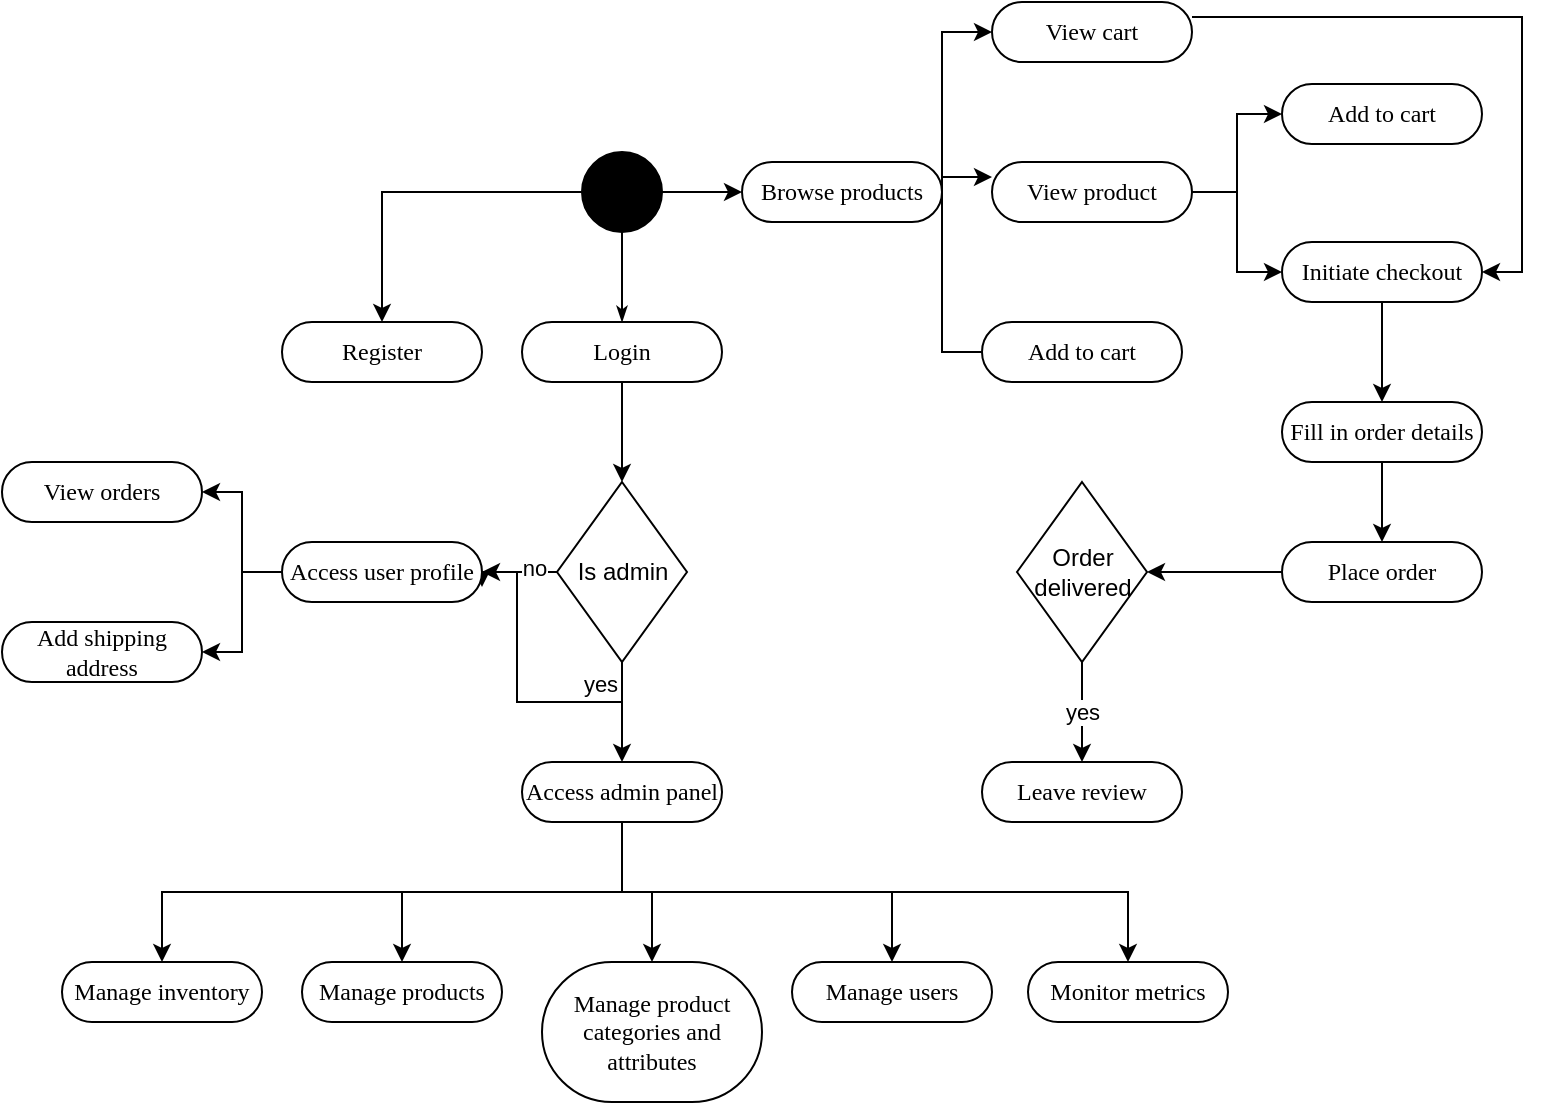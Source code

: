 <mxfile version="21.3.6" type="device">
  <diagram name="Page-1" id="0783ab3e-0a74-02c8-0abd-f7b4e66b4bec">
    <mxGraphModel dx="995" dy="1167" grid="1" gridSize="10" guides="1" tooltips="1" connect="1" arrows="1" fold="1" page="1" pageScale="1" pageWidth="850" pageHeight="1100" background="none" math="0" shadow="0">
      <root>
        <mxCell id="0" />
        <mxCell id="1" parent="0" />
        <mxCell id="wpOY_JcVpzbD0zorokMZ-32" style="edgeStyle=orthogonalEdgeStyle;rounded=0;orthogonalLoop=1;jettySize=auto;html=1;exitX=0;exitY=0.5;exitDx=0;exitDy=0;entryX=0.5;entryY=0;entryDx=0;entryDy=0;" edge="1" parent="1" source="60571a20871a0731-4" target="wpOY_JcVpzbD0zorokMZ-1">
          <mxGeometry relative="1" as="geometry" />
        </mxCell>
        <mxCell id="wpOY_JcVpzbD0zorokMZ-33" style="edgeStyle=orthogonalEdgeStyle;rounded=0;orthogonalLoop=1;jettySize=auto;html=1;exitX=1;exitY=0.5;exitDx=0;exitDy=0;entryX=0;entryY=0.5;entryDx=0;entryDy=0;" edge="1" parent="1" source="60571a20871a0731-4" target="wpOY_JcVpzbD0zorokMZ-4">
          <mxGeometry relative="1" as="geometry" />
        </mxCell>
        <mxCell id="60571a20871a0731-4" value="" style="ellipse;whiteSpace=wrap;html=1;rounded=0;shadow=0;comic=0;labelBackgroundColor=none;strokeWidth=1;fillColor=#000000;fontFamily=Verdana;fontSize=12;align=center;" parent="1" vertex="1">
          <mxGeometry x="1020" y="85" width="40" height="40" as="geometry" />
        </mxCell>
        <mxCell id="1c1d494c118603dd-27" style="edgeStyle=orthogonalEdgeStyle;rounded=0;html=1;labelBackgroundColor=none;startArrow=none;startFill=0;startSize=5;endArrow=classicThin;endFill=1;endSize=5;jettySize=auto;orthogonalLoop=1;strokeWidth=1;fontFamily=Verdana;fontSize=12" parent="1" source="60571a20871a0731-4" target="60571a20871a0731-8" edge="1">
          <mxGeometry relative="1" as="geometry" />
        </mxCell>
        <mxCell id="wpOY_JcVpzbD0zorokMZ-26" style="edgeStyle=orthogonalEdgeStyle;rounded=0;orthogonalLoop=1;jettySize=auto;html=1;exitX=0.5;exitY=1;exitDx=0;exitDy=0;entryX=0.5;entryY=0;entryDx=0;entryDy=0;" edge="1" parent="1" source="60571a20871a0731-8" target="wpOY_JcVpzbD0zorokMZ-2">
          <mxGeometry relative="1" as="geometry" />
        </mxCell>
        <mxCell id="60571a20871a0731-8" value="Login" style="rounded=1;whiteSpace=wrap;html=1;shadow=0;comic=0;labelBackgroundColor=none;strokeWidth=1;fontFamily=Verdana;fontSize=12;align=center;arcSize=50;" parent="1" vertex="1">
          <mxGeometry x="990" y="170" width="100" height="30" as="geometry" />
        </mxCell>
        <mxCell id="wpOY_JcVpzbD0zorokMZ-1" value="Register" style="rounded=1;whiteSpace=wrap;html=1;shadow=0;comic=0;labelBackgroundColor=none;strokeWidth=1;fontFamily=Verdana;fontSize=12;align=center;arcSize=50;" vertex="1" parent="1">
          <mxGeometry x="870" y="170" width="100" height="30" as="geometry" />
        </mxCell>
        <mxCell id="wpOY_JcVpzbD0zorokMZ-27" style="edgeStyle=orthogonalEdgeStyle;rounded=0;orthogonalLoop=1;jettySize=auto;html=1;exitX=0;exitY=0.5;exitDx=0;exitDy=0;entryX=1;entryY=0.75;entryDx=0;entryDy=0;" edge="1" parent="1" source="wpOY_JcVpzbD0zorokMZ-2" target="wpOY_JcVpzbD0zorokMZ-23">
          <mxGeometry relative="1" as="geometry" />
        </mxCell>
        <mxCell id="wpOY_JcVpzbD0zorokMZ-45" value="no" style="edgeLabel;html=1;align=center;verticalAlign=middle;resizable=0;points=[];" vertex="1" connectable="0" parent="wpOY_JcVpzbD0zorokMZ-27">
          <mxGeometry x="-0.444" y="-2" relative="1" as="geometry">
            <mxPoint x="1" as="offset" />
          </mxGeometry>
        </mxCell>
        <mxCell id="wpOY_JcVpzbD0zorokMZ-28" style="edgeStyle=orthogonalEdgeStyle;rounded=0;orthogonalLoop=1;jettySize=auto;html=1;exitX=0.5;exitY=1;exitDx=0;exitDy=0;entryX=0.5;entryY=0;entryDx=0;entryDy=0;" edge="1" parent="1" source="wpOY_JcVpzbD0zorokMZ-2" target="wpOY_JcVpzbD0zorokMZ-3">
          <mxGeometry relative="1" as="geometry" />
        </mxCell>
        <mxCell id="wpOY_JcVpzbD0zorokMZ-29" style="edgeStyle=orthogonalEdgeStyle;rounded=0;orthogonalLoop=1;jettySize=auto;html=1;exitX=0.5;exitY=1;exitDx=0;exitDy=0;entryX=1;entryY=0.5;entryDx=0;entryDy=0;" edge="1" parent="1" source="wpOY_JcVpzbD0zorokMZ-2" target="wpOY_JcVpzbD0zorokMZ-23">
          <mxGeometry relative="1" as="geometry" />
        </mxCell>
        <mxCell id="wpOY_JcVpzbD0zorokMZ-44" value="yes" style="edgeLabel;html=1;align=center;verticalAlign=middle;resizable=0;points=[];" vertex="1" connectable="0" parent="wpOY_JcVpzbD0zorokMZ-29">
          <mxGeometry x="-0.806" y="3" relative="1" as="geometry">
            <mxPoint x="-14" y="-4" as="offset" />
          </mxGeometry>
        </mxCell>
        <mxCell id="wpOY_JcVpzbD0zorokMZ-2" value="Is admin" style="rhombus;whiteSpace=wrap;html=1;" vertex="1" parent="1">
          <mxGeometry x="1007.5" y="250" width="65" height="90" as="geometry" />
        </mxCell>
        <mxCell id="wpOY_JcVpzbD0zorokMZ-46" style="edgeStyle=orthogonalEdgeStyle;rounded=0;orthogonalLoop=1;jettySize=auto;html=1;exitX=0.5;exitY=1;exitDx=0;exitDy=0;entryX=0.5;entryY=0;entryDx=0;entryDy=0;" edge="1" parent="1" source="wpOY_JcVpzbD0zorokMZ-3" target="wpOY_JcVpzbD0zorokMZ-19">
          <mxGeometry relative="1" as="geometry" />
        </mxCell>
        <mxCell id="wpOY_JcVpzbD0zorokMZ-47" style="edgeStyle=orthogonalEdgeStyle;rounded=0;orthogonalLoop=1;jettySize=auto;html=1;exitX=0.5;exitY=1;exitDx=0;exitDy=0;" edge="1" parent="1" source="wpOY_JcVpzbD0zorokMZ-3" target="wpOY_JcVpzbD0zorokMZ-18">
          <mxGeometry relative="1" as="geometry" />
        </mxCell>
        <mxCell id="wpOY_JcVpzbD0zorokMZ-48" style="edgeStyle=orthogonalEdgeStyle;rounded=0;orthogonalLoop=1;jettySize=auto;html=1;exitX=0.5;exitY=1;exitDx=0;exitDy=0;entryX=0.5;entryY=0;entryDx=0;entryDy=0;" edge="1" parent="1" source="wpOY_JcVpzbD0zorokMZ-3" target="wpOY_JcVpzbD0zorokMZ-20">
          <mxGeometry relative="1" as="geometry" />
        </mxCell>
        <mxCell id="wpOY_JcVpzbD0zorokMZ-49" style="edgeStyle=orthogonalEdgeStyle;rounded=0;orthogonalLoop=1;jettySize=auto;html=1;exitX=0.5;exitY=1;exitDx=0;exitDy=0;entryX=0.5;entryY=0;entryDx=0;entryDy=0;" edge="1" parent="1" source="wpOY_JcVpzbD0zorokMZ-3" target="wpOY_JcVpzbD0zorokMZ-21">
          <mxGeometry relative="1" as="geometry" />
        </mxCell>
        <mxCell id="wpOY_JcVpzbD0zorokMZ-52" style="edgeStyle=orthogonalEdgeStyle;rounded=0;orthogonalLoop=1;jettySize=auto;html=1;exitX=0.5;exitY=1;exitDx=0;exitDy=0;entryX=0.5;entryY=0;entryDx=0;entryDy=0;" edge="1" parent="1" source="wpOY_JcVpzbD0zorokMZ-3" target="wpOY_JcVpzbD0zorokMZ-51">
          <mxGeometry relative="1" as="geometry" />
        </mxCell>
        <mxCell id="wpOY_JcVpzbD0zorokMZ-3" value="Access admin panel" style="rounded=1;whiteSpace=wrap;html=1;shadow=0;comic=0;labelBackgroundColor=none;strokeWidth=1;fontFamily=Verdana;fontSize=12;align=center;arcSize=50;" vertex="1" parent="1">
          <mxGeometry x="990" y="390" width="100" height="30" as="geometry" />
        </mxCell>
        <mxCell id="wpOY_JcVpzbD0zorokMZ-34" style="edgeStyle=orthogonalEdgeStyle;rounded=0;orthogonalLoop=1;jettySize=auto;html=1;exitX=0;exitY=0.5;exitDx=0;exitDy=0;entryX=0;entryY=0.25;entryDx=0;entryDy=0;" edge="1" parent="1" source="wpOY_JcVpzbD0zorokMZ-7" target="wpOY_JcVpzbD0zorokMZ-6">
          <mxGeometry relative="1" as="geometry" />
        </mxCell>
        <mxCell id="wpOY_JcVpzbD0zorokMZ-35" style="edgeStyle=orthogonalEdgeStyle;rounded=0;orthogonalLoop=1;jettySize=auto;html=1;exitX=1;exitY=0.25;exitDx=0;exitDy=0;entryX=0;entryY=0.5;entryDx=0;entryDy=0;" edge="1" parent="1" source="wpOY_JcVpzbD0zorokMZ-4" target="wpOY_JcVpzbD0zorokMZ-11">
          <mxGeometry relative="1" as="geometry">
            <Array as="points">
              <mxPoint x="1200" y="25" />
            </Array>
          </mxGeometry>
        </mxCell>
        <mxCell id="wpOY_JcVpzbD0zorokMZ-4" value="Browse products" style="rounded=1;whiteSpace=wrap;html=1;shadow=0;comic=0;labelBackgroundColor=none;strokeWidth=1;fontFamily=Verdana;fontSize=12;align=center;arcSize=50;" vertex="1" parent="1">
          <mxGeometry x="1100" y="90" width="100" height="30" as="geometry" />
        </mxCell>
        <mxCell id="wpOY_JcVpzbD0zorokMZ-5" value="Add to cart" style="rounded=1;whiteSpace=wrap;html=1;shadow=0;comic=0;labelBackgroundColor=none;strokeWidth=1;fontFamily=Verdana;fontSize=12;align=center;arcSize=50;" vertex="1" parent="1">
          <mxGeometry x="1370" y="51" width="100" height="30" as="geometry" />
        </mxCell>
        <mxCell id="wpOY_JcVpzbD0zorokMZ-36" style="edgeStyle=orthogonalEdgeStyle;rounded=0;orthogonalLoop=1;jettySize=auto;html=1;exitX=1;exitY=0.5;exitDx=0;exitDy=0;entryX=0;entryY=0.5;entryDx=0;entryDy=0;" edge="1" parent="1" source="wpOY_JcVpzbD0zorokMZ-6" target="wpOY_JcVpzbD0zorokMZ-5">
          <mxGeometry relative="1" as="geometry" />
        </mxCell>
        <mxCell id="wpOY_JcVpzbD0zorokMZ-38" style="edgeStyle=orthogonalEdgeStyle;rounded=0;orthogonalLoop=1;jettySize=auto;html=1;exitX=1;exitY=0.5;exitDx=0;exitDy=0;entryX=0;entryY=0.5;entryDx=0;entryDy=0;" edge="1" parent="1" source="wpOY_JcVpzbD0zorokMZ-6" target="wpOY_JcVpzbD0zorokMZ-8">
          <mxGeometry relative="1" as="geometry" />
        </mxCell>
        <mxCell id="wpOY_JcVpzbD0zorokMZ-6" value="View product" style="rounded=1;whiteSpace=wrap;html=1;shadow=0;comic=0;labelBackgroundColor=none;strokeWidth=1;fontFamily=Verdana;fontSize=12;align=center;arcSize=50;" vertex="1" parent="1">
          <mxGeometry x="1225" y="90" width="100" height="30" as="geometry" />
        </mxCell>
        <mxCell id="wpOY_JcVpzbD0zorokMZ-7" value="Add to cart" style="rounded=1;whiteSpace=wrap;html=1;shadow=0;comic=0;labelBackgroundColor=none;strokeWidth=1;fontFamily=Verdana;fontSize=12;align=center;arcSize=50;" vertex="1" parent="1">
          <mxGeometry x="1220" y="170" width="100" height="30" as="geometry" />
        </mxCell>
        <mxCell id="wpOY_JcVpzbD0zorokMZ-40" style="edgeStyle=orthogonalEdgeStyle;rounded=0;orthogonalLoop=1;jettySize=auto;html=1;exitX=0.5;exitY=1;exitDx=0;exitDy=0;" edge="1" parent="1" source="wpOY_JcVpzbD0zorokMZ-8" target="wpOY_JcVpzbD0zorokMZ-9">
          <mxGeometry relative="1" as="geometry" />
        </mxCell>
        <mxCell id="wpOY_JcVpzbD0zorokMZ-8" value="Initiate checkout" style="rounded=1;whiteSpace=wrap;html=1;shadow=0;comic=0;labelBackgroundColor=none;strokeWidth=1;fontFamily=Verdana;fontSize=12;align=center;arcSize=50;" vertex="1" parent="1">
          <mxGeometry x="1370" y="130" width="100" height="30" as="geometry" />
        </mxCell>
        <mxCell id="wpOY_JcVpzbD0zorokMZ-41" style="edgeStyle=orthogonalEdgeStyle;rounded=0;orthogonalLoop=1;jettySize=auto;html=1;exitX=0.5;exitY=1;exitDx=0;exitDy=0;" edge="1" parent="1" source="wpOY_JcVpzbD0zorokMZ-9" target="wpOY_JcVpzbD0zorokMZ-15">
          <mxGeometry relative="1" as="geometry" />
        </mxCell>
        <mxCell id="wpOY_JcVpzbD0zorokMZ-9" value="Fill in order details" style="rounded=1;whiteSpace=wrap;html=1;shadow=0;comic=0;labelBackgroundColor=none;strokeWidth=1;fontFamily=Verdana;fontSize=12;align=center;arcSize=50;" vertex="1" parent="1">
          <mxGeometry x="1370" y="210" width="100" height="30" as="geometry" />
        </mxCell>
        <mxCell id="wpOY_JcVpzbD0zorokMZ-39" style="edgeStyle=orthogonalEdgeStyle;rounded=0;orthogonalLoop=1;jettySize=auto;html=1;exitX=1;exitY=0.25;exitDx=0;exitDy=0;entryX=1;entryY=0.5;entryDx=0;entryDy=0;" edge="1" parent="1" source="wpOY_JcVpzbD0zorokMZ-11" target="wpOY_JcVpzbD0zorokMZ-8">
          <mxGeometry relative="1" as="geometry" />
        </mxCell>
        <mxCell id="wpOY_JcVpzbD0zorokMZ-11" value="View cart" style="rounded=1;whiteSpace=wrap;html=1;shadow=0;comic=0;labelBackgroundColor=none;strokeWidth=1;fontFamily=Verdana;fontSize=12;align=center;arcSize=50;" vertex="1" parent="1">
          <mxGeometry x="1225" y="10" width="100" height="30" as="geometry" />
        </mxCell>
        <mxCell id="wpOY_JcVpzbD0zorokMZ-42" style="edgeStyle=orthogonalEdgeStyle;rounded=0;orthogonalLoop=1;jettySize=auto;html=1;exitX=0;exitY=0.5;exitDx=0;exitDy=0;entryX=1;entryY=0.5;entryDx=0;entryDy=0;" edge="1" parent="1" source="wpOY_JcVpzbD0zorokMZ-15" target="wpOY_JcVpzbD0zorokMZ-17">
          <mxGeometry relative="1" as="geometry" />
        </mxCell>
        <mxCell id="wpOY_JcVpzbD0zorokMZ-15" value="Place order" style="rounded=1;whiteSpace=wrap;html=1;shadow=0;comic=0;labelBackgroundColor=none;strokeWidth=1;fontFamily=Verdana;fontSize=12;align=center;arcSize=50;" vertex="1" parent="1">
          <mxGeometry x="1370" y="280" width="100" height="30" as="geometry" />
        </mxCell>
        <mxCell id="wpOY_JcVpzbD0zorokMZ-16" value="Leave review" style="rounded=1;whiteSpace=wrap;html=1;shadow=0;comic=0;labelBackgroundColor=none;strokeWidth=1;fontFamily=Verdana;fontSize=12;align=center;arcSize=50;" vertex="1" parent="1">
          <mxGeometry x="1220" y="390" width="100" height="30" as="geometry" />
        </mxCell>
        <mxCell id="wpOY_JcVpzbD0zorokMZ-43" value="yes" style="edgeStyle=orthogonalEdgeStyle;rounded=0;orthogonalLoop=1;jettySize=auto;html=1;exitX=0.5;exitY=1;exitDx=0;exitDy=0;entryX=0.5;entryY=0;entryDx=0;entryDy=0;" edge="1" parent="1" source="wpOY_JcVpzbD0zorokMZ-17" target="wpOY_JcVpzbD0zorokMZ-16">
          <mxGeometry relative="1" as="geometry" />
        </mxCell>
        <mxCell id="wpOY_JcVpzbD0zorokMZ-17" value="Order&lt;br&gt;delivered" style="rhombus;whiteSpace=wrap;html=1;" vertex="1" parent="1">
          <mxGeometry x="1237.5" y="250" width="65" height="90" as="geometry" />
        </mxCell>
        <mxCell id="wpOY_JcVpzbD0zorokMZ-18" value="Manage products" style="rounded=1;whiteSpace=wrap;html=1;shadow=0;comic=0;labelBackgroundColor=none;strokeWidth=1;fontFamily=Verdana;fontSize=12;align=center;arcSize=50;" vertex="1" parent="1">
          <mxGeometry x="880" y="490" width="100" height="30" as="geometry" />
        </mxCell>
        <mxCell id="wpOY_JcVpzbD0zorokMZ-19" value="Manage product categories and attributes" style="rounded=1;whiteSpace=wrap;html=1;shadow=0;comic=0;labelBackgroundColor=none;strokeWidth=1;fontFamily=Verdana;fontSize=12;align=center;arcSize=50;" vertex="1" parent="1">
          <mxGeometry x="1000" y="490" width="110" height="70" as="geometry" />
        </mxCell>
        <mxCell id="wpOY_JcVpzbD0zorokMZ-20" value="Manage users" style="rounded=1;whiteSpace=wrap;html=1;shadow=0;comic=0;labelBackgroundColor=none;strokeWidth=1;fontFamily=Verdana;fontSize=12;align=center;arcSize=50;" vertex="1" parent="1">
          <mxGeometry x="1125" y="490" width="100" height="30" as="geometry" />
        </mxCell>
        <mxCell id="wpOY_JcVpzbD0zorokMZ-21" value="Monitor metrics" style="rounded=1;whiteSpace=wrap;html=1;shadow=0;comic=0;labelBackgroundColor=none;strokeWidth=1;fontFamily=Verdana;fontSize=12;align=center;arcSize=50;" vertex="1" parent="1">
          <mxGeometry x="1243" y="490" width="100" height="30" as="geometry" />
        </mxCell>
        <mxCell id="wpOY_JcVpzbD0zorokMZ-22" style="edgeStyle=orthogonalEdgeStyle;rounded=0;orthogonalLoop=1;jettySize=auto;html=1;exitX=0.5;exitY=1;exitDx=0;exitDy=0;" edge="1" parent="1" source="wpOY_JcVpzbD0zorokMZ-21" target="wpOY_JcVpzbD0zorokMZ-21">
          <mxGeometry relative="1" as="geometry" />
        </mxCell>
        <mxCell id="wpOY_JcVpzbD0zorokMZ-30" style="edgeStyle=orthogonalEdgeStyle;rounded=0;orthogonalLoop=1;jettySize=auto;html=1;exitX=0;exitY=0.5;exitDx=0;exitDy=0;entryX=1;entryY=0.5;entryDx=0;entryDy=0;" edge="1" parent="1" source="wpOY_JcVpzbD0zorokMZ-23" target="wpOY_JcVpzbD0zorokMZ-24">
          <mxGeometry relative="1" as="geometry" />
        </mxCell>
        <mxCell id="wpOY_JcVpzbD0zorokMZ-31" style="edgeStyle=orthogonalEdgeStyle;rounded=0;orthogonalLoop=1;jettySize=auto;html=1;exitX=0;exitY=0.5;exitDx=0;exitDy=0;entryX=1;entryY=0.5;entryDx=0;entryDy=0;" edge="1" parent="1" source="wpOY_JcVpzbD0zorokMZ-23" target="wpOY_JcVpzbD0zorokMZ-25">
          <mxGeometry relative="1" as="geometry" />
        </mxCell>
        <mxCell id="wpOY_JcVpzbD0zorokMZ-23" value="Access user profile" style="rounded=1;whiteSpace=wrap;html=1;shadow=0;comic=0;labelBackgroundColor=none;strokeWidth=1;fontFamily=Verdana;fontSize=12;align=center;arcSize=50;" vertex="1" parent="1">
          <mxGeometry x="870" y="280" width="100" height="30" as="geometry" />
        </mxCell>
        <mxCell id="wpOY_JcVpzbD0zorokMZ-24" value="View orders" style="rounded=1;whiteSpace=wrap;html=1;shadow=0;comic=0;labelBackgroundColor=none;strokeWidth=1;fontFamily=Verdana;fontSize=12;align=center;arcSize=50;" vertex="1" parent="1">
          <mxGeometry x="730" y="240" width="100" height="30" as="geometry" />
        </mxCell>
        <mxCell id="wpOY_JcVpzbD0zorokMZ-25" value="Add shipping&lt;br&gt;address" style="rounded=1;whiteSpace=wrap;html=1;shadow=0;comic=0;labelBackgroundColor=none;strokeWidth=1;fontFamily=Verdana;fontSize=12;align=center;arcSize=50;" vertex="1" parent="1">
          <mxGeometry x="730" y="320" width="100" height="30" as="geometry" />
        </mxCell>
        <mxCell id="wpOY_JcVpzbD0zorokMZ-51" value="Manage inventory" style="rounded=1;whiteSpace=wrap;html=1;shadow=0;comic=0;labelBackgroundColor=none;strokeWidth=1;fontFamily=Verdana;fontSize=12;align=center;arcSize=50;" vertex="1" parent="1">
          <mxGeometry x="760" y="490" width="100" height="30" as="geometry" />
        </mxCell>
      </root>
    </mxGraphModel>
  </diagram>
</mxfile>
